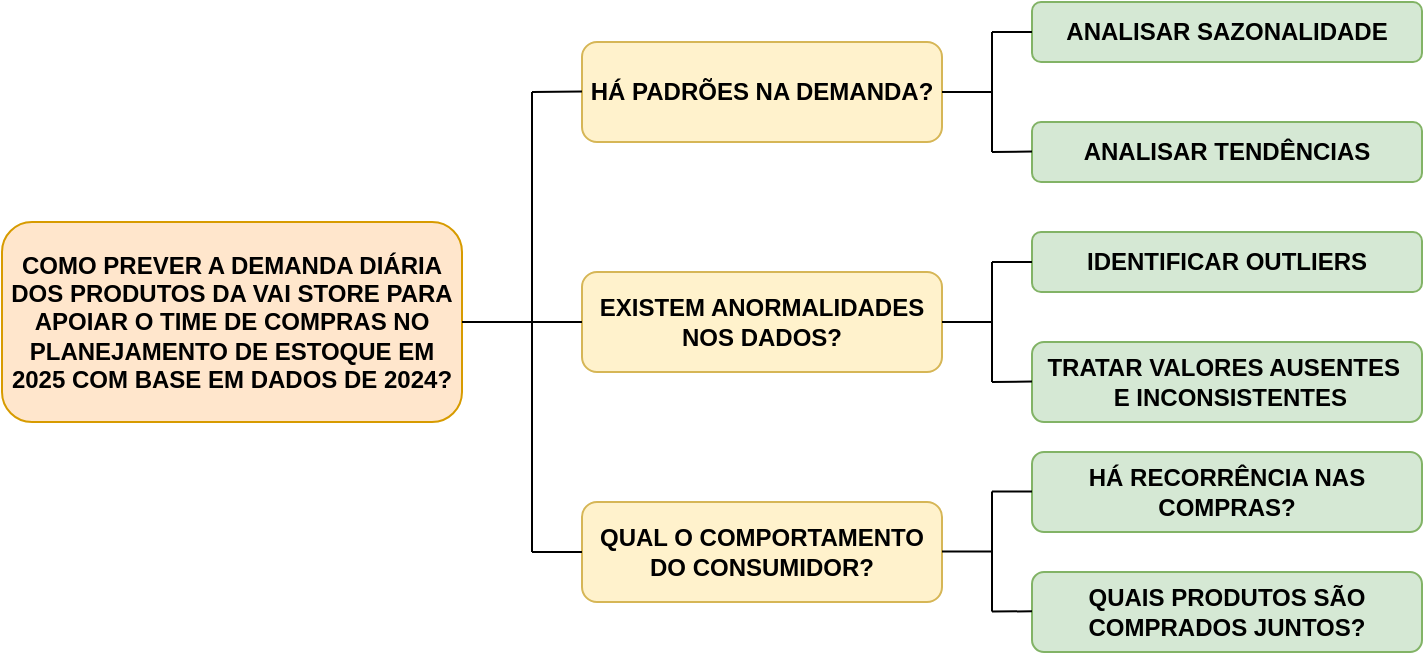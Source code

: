 <mxfile version="27.1.4">
  <diagram name="Página-1" id="mc-zyHqJJc0SYyyQ3h3-">
    <mxGraphModel dx="786" dy="417" grid="1" gridSize="5" guides="1" tooltips="1" connect="1" arrows="1" fold="1" page="1" pageScale="1" pageWidth="827" pageHeight="1169" math="0" shadow="0">
      <root>
        <mxCell id="0" />
        <mxCell id="1" parent="0" />
        <mxCell id="uy4zpCFpeMlzHw1LT74D-1" value="&lt;b&gt;COMO PREVER A DEMANDA DIÁRIA DOS PRODUTOS DA VAI STORE PARA APOIAR O TIME DE COMPRAS NO PLANEJAMENTO DE ESTOQUE EM 2025 COM BASE EM DADOS DE 2024?&lt;/b&gt;" style="rounded=1;whiteSpace=wrap;html=1;align=center;fillColor=#ffe6cc;strokeColor=#d79b00;" parent="1" vertex="1">
          <mxGeometry x="70" y="240" width="230" height="100" as="geometry" />
        </mxCell>
        <mxCell id="uy4zpCFpeMlzHw1LT74D-2" value="&lt;b&gt;HÁ PADRÕES NA DEMANDA?&lt;/b&gt;" style="rounded=1;whiteSpace=wrap;html=1;align=center;fillColor=#fff2cc;strokeColor=#d6b656;" parent="1" vertex="1">
          <mxGeometry x="360" y="150" width="180" height="50" as="geometry" />
        </mxCell>
        <mxCell id="uy4zpCFpeMlzHw1LT74D-3" value="&lt;b&gt;EXISTEM ANORMALIDADES NOS DADOS?&lt;/b&gt;" style="rounded=1;whiteSpace=wrap;html=1;align=center;fillColor=#fff2cc;strokeColor=#d6b656;" parent="1" vertex="1">
          <mxGeometry x="360" y="265" width="180" height="50" as="geometry" />
        </mxCell>
        <mxCell id="uy4zpCFpeMlzHw1LT74D-4" value="&lt;b&gt;QUAL O COMPORTAMENTO DO CONSUMIDOR?&lt;/b&gt;" style="rounded=1;whiteSpace=wrap;html=1;align=center;fillColor=#fff2cc;strokeColor=#d6b656;" parent="1" vertex="1">
          <mxGeometry x="360" y="380" width="180" height="50" as="geometry" />
        </mxCell>
        <mxCell id="uy4zpCFpeMlzHw1LT74D-11" value="" style="html=1;rounded=0;endArrow=none;startFill=0;" parent="1" edge="1">
          <mxGeometry width="100" relative="1" as="geometry">
            <mxPoint x="335" y="175" as="sourcePoint" />
            <mxPoint x="360" y="174.71" as="targetPoint" />
          </mxGeometry>
        </mxCell>
        <mxCell id="uy4zpCFpeMlzHw1LT74D-12" value="" style="html=1;rounded=0;endArrow=none;startFill=0;" parent="1" edge="1">
          <mxGeometry width="100" relative="1" as="geometry">
            <mxPoint x="335" y="405" as="sourcePoint" />
            <mxPoint x="360" y="405" as="targetPoint" />
          </mxGeometry>
        </mxCell>
        <mxCell id="uy4zpCFpeMlzHw1LT74D-13" value="" style="html=1;rounded=0;endArrow=none;startFill=0;" parent="1" edge="1">
          <mxGeometry width="100" relative="1" as="geometry">
            <mxPoint x="300" y="290" as="sourcePoint" />
            <mxPoint x="360" y="290" as="targetPoint" />
          </mxGeometry>
        </mxCell>
        <mxCell id="uy4zpCFpeMlzHw1LT74D-14" value="" style="html=1;rounded=0;endArrow=none;startFill=0;exitX=1;exitY=0.5;exitDx=0;exitDy=0;" parent="1" edge="1">
          <mxGeometry width="100" relative="1" as="geometry">
            <mxPoint x="335" y="289.8" as="sourcePoint" />
            <mxPoint x="335" y="175" as="targetPoint" />
          </mxGeometry>
        </mxCell>
        <mxCell id="uy4zpCFpeMlzHw1LT74D-15" value="" style="html=1;rounded=0;endArrow=none;startFill=0;" parent="1" edge="1">
          <mxGeometry width="100" relative="1" as="geometry">
            <mxPoint x="335" y="405" as="sourcePoint" />
            <mxPoint x="335" y="290" as="targetPoint" />
          </mxGeometry>
        </mxCell>
        <mxCell id="uy4zpCFpeMlzHw1LT74D-16" value="&lt;b&gt;ANALISAR SAZONALIDADE&lt;/b&gt;" style="rounded=1;whiteSpace=wrap;html=1;align=center;fillColor=#d5e8d4;strokeColor=#82b366;" parent="1" vertex="1">
          <mxGeometry x="585" y="130" width="195" height="30" as="geometry" />
        </mxCell>
        <mxCell id="uy4zpCFpeMlzHw1LT74D-17" value="&lt;b&gt;IDENTIFICAR OUTLIERS&lt;/b&gt;" style="rounded=1;whiteSpace=wrap;html=1;align=center;fillColor=#d5e8d4;strokeColor=#82b366;" parent="1" vertex="1">
          <mxGeometry x="585" y="245" width="195" height="30" as="geometry" />
        </mxCell>
        <mxCell id="uy4zpCFpeMlzHw1LT74D-18" value="&lt;b&gt;TRATAR VALORES AUSENTES&amp;nbsp; &amp;nbsp;E INCONSISTENTES&lt;/b&gt;" style="rounded=1;whiteSpace=wrap;html=1;align=center;fillColor=#d5e8d4;strokeColor=#82b366;" parent="1" vertex="1">
          <mxGeometry x="585" y="300" width="195" height="40" as="geometry" />
        </mxCell>
        <mxCell id="uy4zpCFpeMlzHw1LT74D-19" value="&lt;b&gt;HÁ RECORRÊNCIA NAS COMPRAS?&lt;/b&gt;" style="rounded=1;whiteSpace=wrap;html=1;align=center;fillColor=#d5e8d4;strokeColor=#82b366;" parent="1" vertex="1">
          <mxGeometry x="585" y="355" width="195" height="40" as="geometry" />
        </mxCell>
        <mxCell id="uy4zpCFpeMlzHw1LT74D-20" value="&lt;b&gt;QUAIS PRODUTOS SÃO COMPRADOS JUNTOS?&lt;/b&gt;" style="rounded=1;whiteSpace=wrap;html=1;align=center;fillColor=#d5e8d4;strokeColor=#82b366;" parent="1" vertex="1">
          <mxGeometry x="585" y="415" width="195" height="40" as="geometry" />
        </mxCell>
        <mxCell id="uy4zpCFpeMlzHw1LT74D-21" value="&lt;b&gt;ANALISAR TENDÊNCIAS&lt;/b&gt;" style="rounded=1;whiteSpace=wrap;html=1;align=center;fillColor=#d5e8d4;strokeColor=#82b366;" parent="1" vertex="1">
          <mxGeometry x="585" y="190" width="195" height="30" as="geometry" />
        </mxCell>
        <mxCell id="uy4zpCFpeMlzHw1LT74D-22" value="" style="html=1;rounded=0;endArrow=none;startFill=0;" parent="1" edge="1">
          <mxGeometry width="100" relative="1" as="geometry">
            <mxPoint x="565" y="145" as="sourcePoint" />
            <mxPoint x="585" y="145" as="targetPoint" />
          </mxGeometry>
        </mxCell>
        <mxCell id="uy4zpCFpeMlzHw1LT74D-23" value="" style="html=1;rounded=0;endArrow=none;startFill=0;" parent="1" edge="1">
          <mxGeometry width="100" relative="1" as="geometry">
            <mxPoint x="565" y="205" as="sourcePoint" />
            <mxPoint x="585" y="204.8" as="targetPoint" />
          </mxGeometry>
        </mxCell>
        <mxCell id="uy4zpCFpeMlzHw1LT74D-24" value="" style="html=1;rounded=0;endArrow=none;startFill=0;" parent="1" edge="1">
          <mxGeometry width="100" relative="1" as="geometry">
            <mxPoint x="565" y="205" as="sourcePoint" />
            <mxPoint x="565" y="145" as="targetPoint" />
          </mxGeometry>
        </mxCell>
        <mxCell id="uy4zpCFpeMlzHw1LT74D-25" value="" style="html=1;rounded=0;endArrow=none;startFill=0;" parent="1" edge="1">
          <mxGeometry width="100" relative="1" as="geometry">
            <mxPoint x="540" y="175" as="sourcePoint" />
            <mxPoint x="565" y="175" as="targetPoint" />
          </mxGeometry>
        </mxCell>
        <mxCell id="uy4zpCFpeMlzHw1LT74D-26" value="" style="html=1;rounded=0;endArrow=none;startFill=0;" parent="1" edge="1">
          <mxGeometry width="100" relative="1" as="geometry">
            <mxPoint x="565" y="260" as="sourcePoint" />
            <mxPoint x="585" y="260" as="targetPoint" />
          </mxGeometry>
        </mxCell>
        <mxCell id="uy4zpCFpeMlzHw1LT74D-27" value="" style="html=1;rounded=0;endArrow=none;startFill=0;" parent="1" edge="1">
          <mxGeometry width="100" relative="1" as="geometry">
            <mxPoint x="565" y="320" as="sourcePoint" />
            <mxPoint x="585" y="319.8" as="targetPoint" />
          </mxGeometry>
        </mxCell>
        <mxCell id="uy4zpCFpeMlzHw1LT74D-28" value="" style="html=1;rounded=0;endArrow=none;startFill=0;" parent="1" edge="1">
          <mxGeometry width="100" relative="1" as="geometry">
            <mxPoint x="565" y="320" as="sourcePoint" />
            <mxPoint x="565" y="260" as="targetPoint" />
          </mxGeometry>
        </mxCell>
        <mxCell id="uy4zpCFpeMlzHw1LT74D-29" value="" style="html=1;rounded=0;endArrow=none;startFill=0;" parent="1" edge="1">
          <mxGeometry width="100" relative="1" as="geometry">
            <mxPoint x="540" y="290" as="sourcePoint" />
            <mxPoint x="565" y="290" as="targetPoint" />
          </mxGeometry>
        </mxCell>
        <mxCell id="uy4zpCFpeMlzHw1LT74D-30" value="" style="html=1;rounded=0;endArrow=none;startFill=0;" parent="1" edge="1">
          <mxGeometry width="100" relative="1" as="geometry">
            <mxPoint x="565" y="374.81" as="sourcePoint" />
            <mxPoint x="585" y="374.81" as="targetPoint" />
          </mxGeometry>
        </mxCell>
        <mxCell id="uy4zpCFpeMlzHw1LT74D-31" value="" style="html=1;rounded=0;endArrow=none;startFill=0;" parent="1" edge="1">
          <mxGeometry width="100" relative="1" as="geometry">
            <mxPoint x="565" y="434.81" as="sourcePoint" />
            <mxPoint x="585" y="434.61" as="targetPoint" />
          </mxGeometry>
        </mxCell>
        <mxCell id="uy4zpCFpeMlzHw1LT74D-32" value="" style="html=1;rounded=0;endArrow=none;startFill=0;" parent="1" edge="1">
          <mxGeometry width="100" relative="1" as="geometry">
            <mxPoint x="565" y="434.81" as="sourcePoint" />
            <mxPoint x="565" y="374.81" as="targetPoint" />
          </mxGeometry>
        </mxCell>
        <mxCell id="uy4zpCFpeMlzHw1LT74D-33" value="" style="html=1;rounded=0;endArrow=none;startFill=0;" parent="1" edge="1">
          <mxGeometry width="100" relative="1" as="geometry">
            <mxPoint x="540" y="404.81" as="sourcePoint" />
            <mxPoint x="565" y="404.81" as="targetPoint" />
          </mxGeometry>
        </mxCell>
      </root>
    </mxGraphModel>
  </diagram>
</mxfile>
